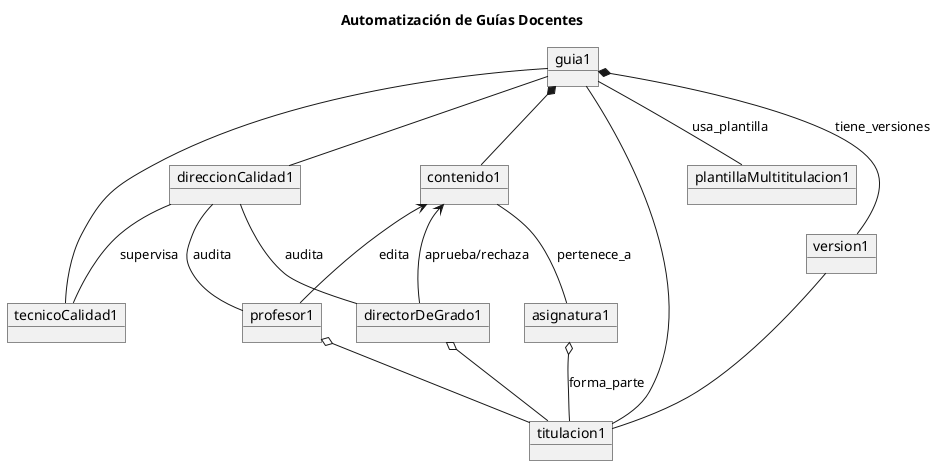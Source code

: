 @startuml DiagramaDeObjetos
title Automatización de Guías Docentes

object guia1
object direccionCalidad1
object tecnicoCalidad1
object profesor1
object directorDeGrado1
object contenido1
object titulacion1
object asignatura1
object plantillaMultititulacion1
object version1

guia1 -- direccionCalidad1
guia1 -- tecnicoCalidad1
guia1 -- titulacion1
guia1 *-- contenido1
guia1 -- plantillaMultititulacion1 : usa_plantilla
guia1 *-- version1 : tiene_versiones

direccionCalidad1 -- tecnicoCalidad1 : supervisa
direccionCalidad1 -- profesor1 : audita
direccionCalidad1 -- directorDeGrado1 : audita

profesor1 o-- titulacion1
directorDeGrado1 o-- titulacion1
version1 -- titulacion1

contenido1 <-- directorDeGrado1 : aprueba/rechaza
contenido1 <-- profesor1 : edita

contenido1 -- asignatura1 : pertenece_a
asignatura1 o-- titulacion1 : forma_parte

@enduml
